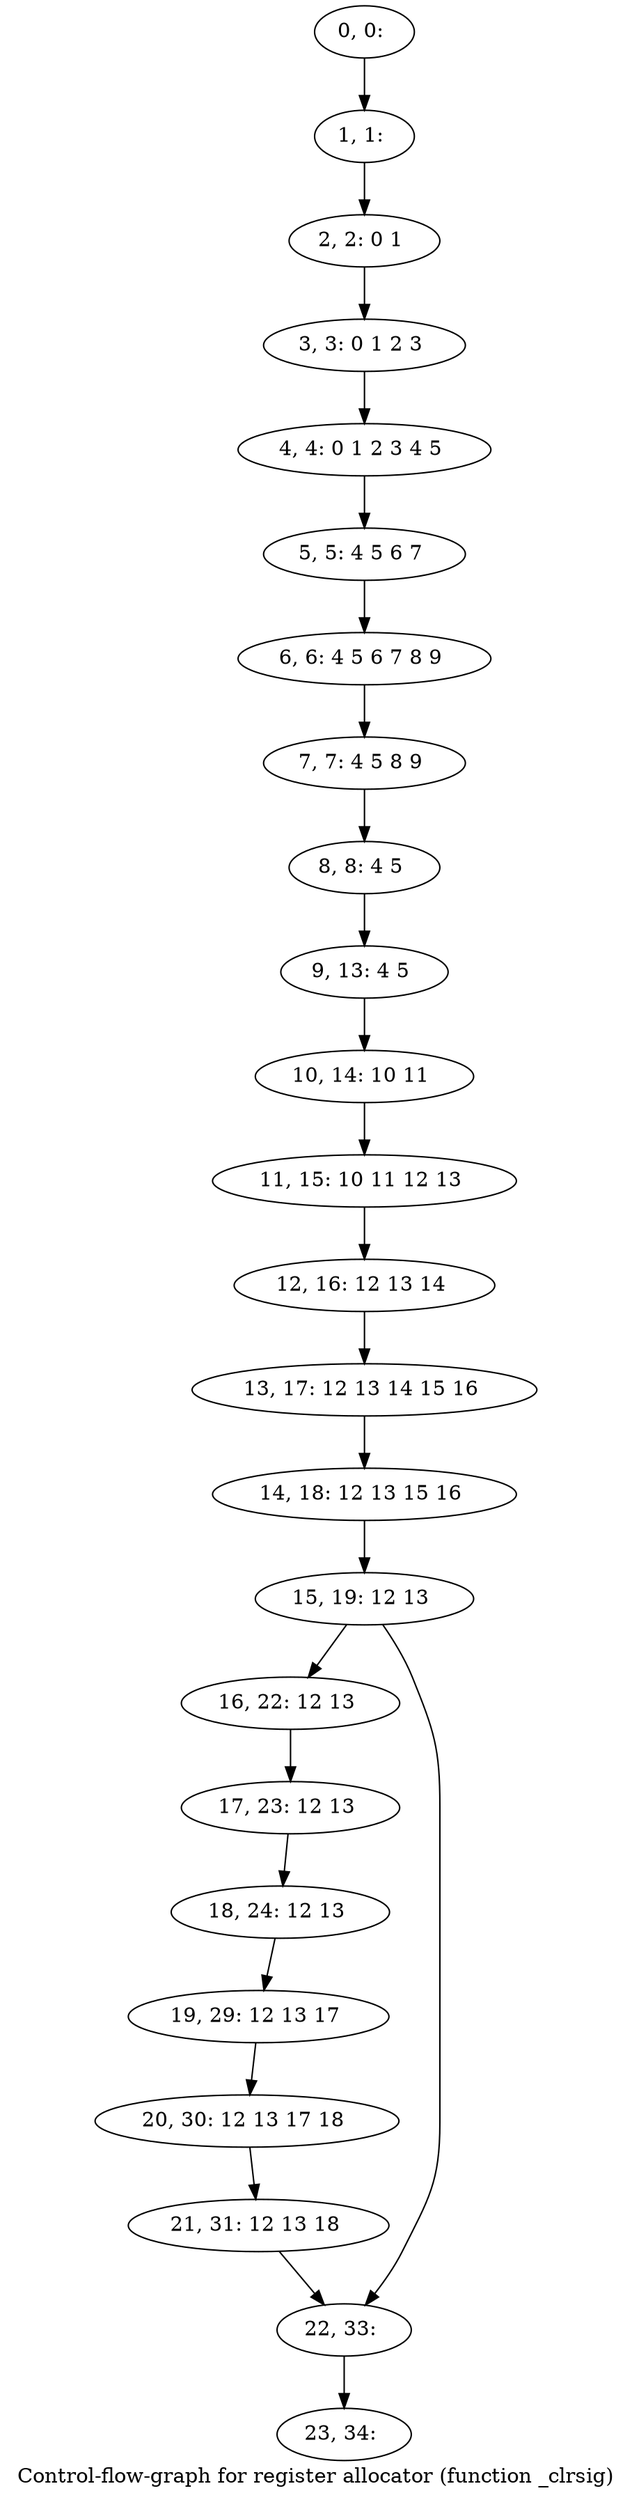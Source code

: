 digraph G {
graph [label="Control-flow-graph for register allocator (function _clrsig)"]
0[label="0, 0: "];
1[label="1, 1: "];
2[label="2, 2: 0 1 "];
3[label="3, 3: 0 1 2 3 "];
4[label="4, 4: 0 1 2 3 4 5 "];
5[label="5, 5: 4 5 6 7 "];
6[label="6, 6: 4 5 6 7 8 9 "];
7[label="7, 7: 4 5 8 9 "];
8[label="8, 8: 4 5 "];
9[label="9, 13: 4 5 "];
10[label="10, 14: 10 11 "];
11[label="11, 15: 10 11 12 13 "];
12[label="12, 16: 12 13 14 "];
13[label="13, 17: 12 13 14 15 16 "];
14[label="14, 18: 12 13 15 16 "];
15[label="15, 19: 12 13 "];
16[label="16, 22: 12 13 "];
17[label="17, 23: 12 13 "];
18[label="18, 24: 12 13 "];
19[label="19, 29: 12 13 17 "];
20[label="20, 30: 12 13 17 18 "];
21[label="21, 31: 12 13 18 "];
22[label="22, 33: "];
23[label="23, 34: "];
0->1 ;
1->2 ;
2->3 ;
3->4 ;
4->5 ;
5->6 ;
6->7 ;
7->8 ;
8->9 ;
9->10 ;
10->11 ;
11->12 ;
12->13 ;
13->14 ;
14->15 ;
15->16 ;
15->22 ;
16->17 ;
17->18 ;
18->19 ;
19->20 ;
20->21 ;
21->22 ;
22->23 ;
}
